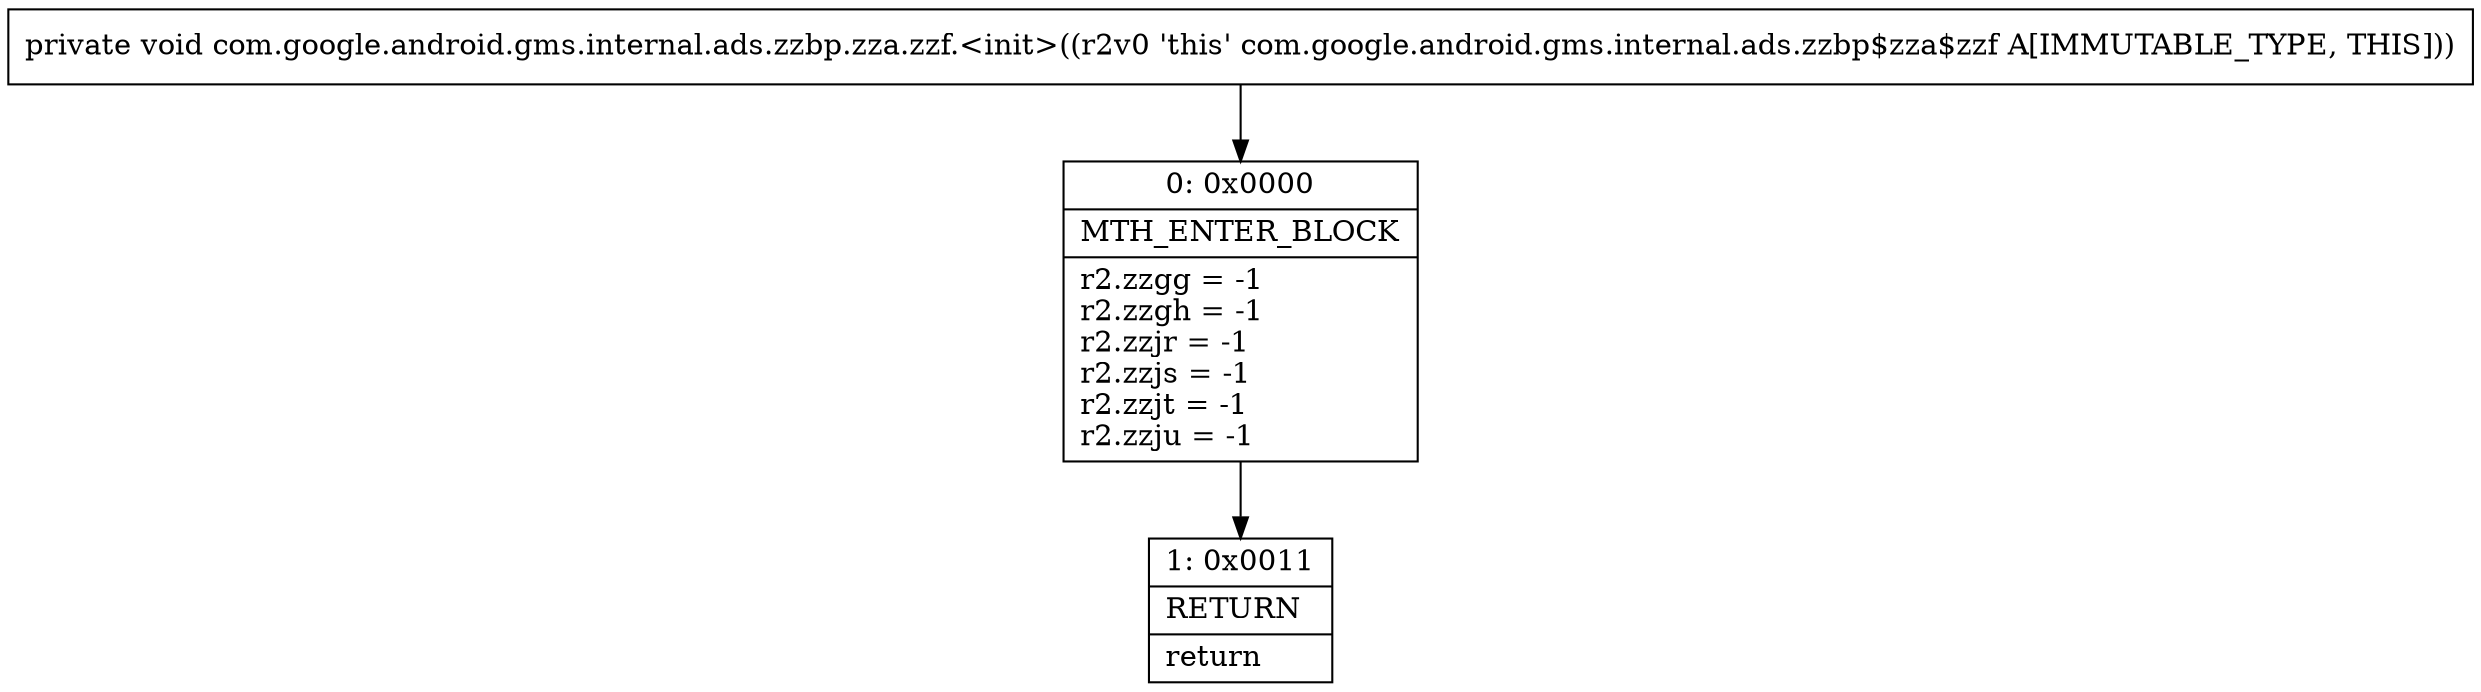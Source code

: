 digraph "CFG forcom.google.android.gms.internal.ads.zzbp.zza.zzf.\<init\>()V" {
Node_0 [shape=record,label="{0\:\ 0x0000|MTH_ENTER_BLOCK\l|r2.zzgg = \-1\lr2.zzgh = \-1\lr2.zzjr = \-1\lr2.zzjs = \-1\lr2.zzjt = \-1\lr2.zzju = \-1\l}"];
Node_1 [shape=record,label="{1\:\ 0x0011|RETURN\l|return\l}"];
MethodNode[shape=record,label="{private void com.google.android.gms.internal.ads.zzbp.zza.zzf.\<init\>((r2v0 'this' com.google.android.gms.internal.ads.zzbp$zza$zzf A[IMMUTABLE_TYPE, THIS])) }"];
MethodNode -> Node_0;
Node_0 -> Node_1;
}

